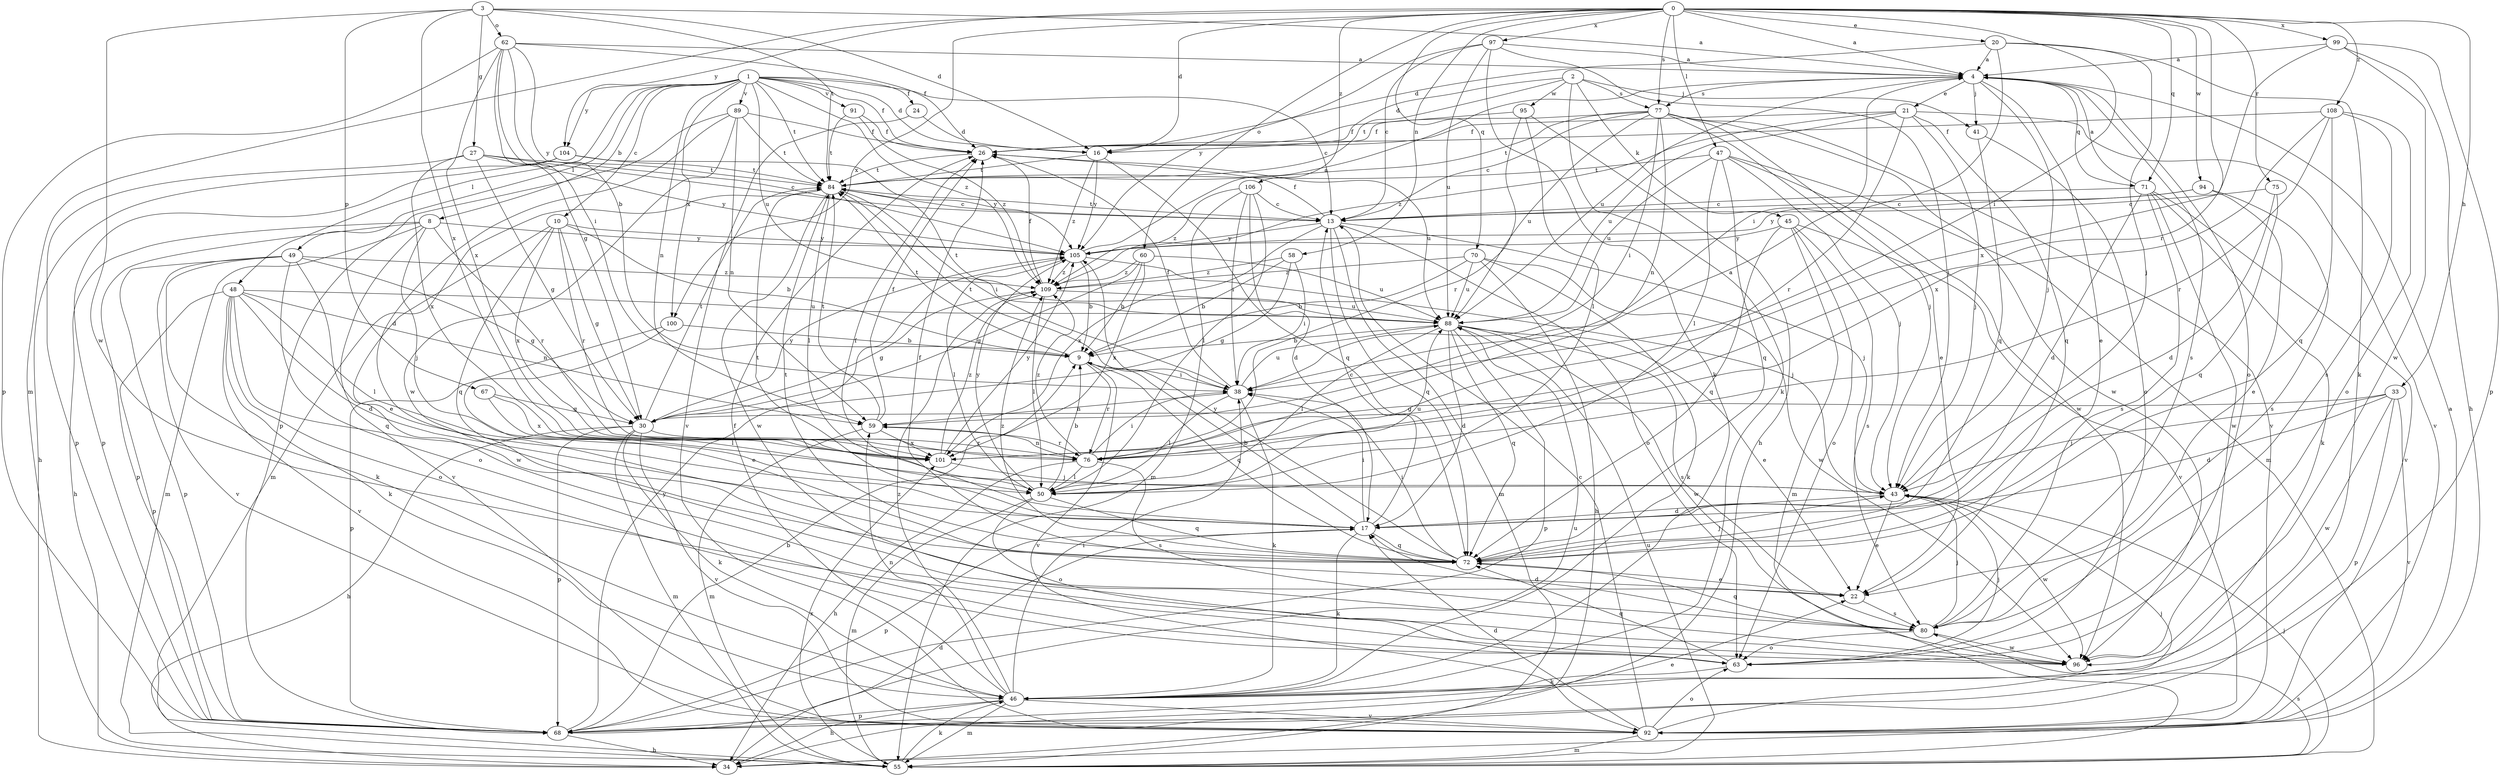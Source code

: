 strict digraph  {
0;
1;
2;
3;
4;
8;
9;
10;
13;
16;
17;
20;
21;
22;
24;
26;
27;
30;
33;
34;
38;
41;
43;
45;
46;
47;
48;
49;
50;
55;
58;
59;
60;
62;
63;
67;
68;
70;
71;
72;
75;
76;
77;
80;
84;
88;
89;
91;
92;
94;
95;
96;
97;
99;
100;
101;
104;
105;
106;
108;
109;
0 -> 4  [label=a];
0 -> 16  [label=d];
0 -> 20  [label=e];
0 -> 33  [label=h];
0 -> 38  [label=i];
0 -> 47  [label=l];
0 -> 55  [label=m];
0 -> 58  [label=n];
0 -> 60  [label=o];
0 -> 70  [label=q];
0 -> 71  [label=q];
0 -> 75  [label=r];
0 -> 76  [label=r];
0 -> 77  [label=s];
0 -> 94  [label=w];
0 -> 97  [label=x];
0 -> 99  [label=x];
0 -> 100  [label=x];
0 -> 104  [label=y];
0 -> 106  [label=z];
0 -> 108  [label=z];
1 -> 8  [label=b];
1 -> 10  [label=c];
1 -> 13  [label=c];
1 -> 16  [label=d];
1 -> 24  [label=f];
1 -> 26  [label=f];
1 -> 48  [label=l];
1 -> 49  [label=l];
1 -> 59  [label=n];
1 -> 84  [label=t];
1 -> 88  [label=u];
1 -> 89  [label=v];
1 -> 91  [label=v];
1 -> 100  [label=x];
1 -> 104  [label=y];
1 -> 109  [label=z];
2 -> 16  [label=d];
2 -> 41  [label=j];
2 -> 45  [label=k];
2 -> 46  [label=k];
2 -> 77  [label=s];
2 -> 84  [label=t];
2 -> 95  [label=w];
3 -> 4  [label=a];
3 -> 16  [label=d];
3 -> 27  [label=g];
3 -> 62  [label=o];
3 -> 67  [label=p];
3 -> 84  [label=t];
3 -> 96  [label=w];
3 -> 101  [label=x];
4 -> 21  [label=e];
4 -> 22  [label=e];
4 -> 41  [label=j];
4 -> 43  [label=j];
4 -> 63  [label=o];
4 -> 71  [label=q];
4 -> 77  [label=s];
4 -> 80  [label=s];
4 -> 88  [label=u];
8 -> 34  [label=h];
8 -> 43  [label=j];
8 -> 55  [label=m];
8 -> 68  [label=p];
8 -> 76  [label=r];
8 -> 92  [label=v];
8 -> 105  [label=y];
9 -> 38  [label=i];
9 -> 72  [label=q];
9 -> 76  [label=r];
9 -> 84  [label=t];
9 -> 92  [label=v];
10 -> 9  [label=b];
10 -> 22  [label=e];
10 -> 30  [label=g];
10 -> 72  [label=q];
10 -> 76  [label=r];
10 -> 101  [label=x];
10 -> 105  [label=y];
13 -> 26  [label=f];
13 -> 43  [label=j];
13 -> 55  [label=m];
13 -> 63  [label=o];
13 -> 72  [label=q];
13 -> 84  [label=t];
13 -> 101  [label=x];
13 -> 105  [label=y];
16 -> 72  [label=q];
16 -> 84  [label=t];
16 -> 105  [label=y];
16 -> 109  [label=z];
17 -> 9  [label=b];
17 -> 13  [label=c];
17 -> 26  [label=f];
17 -> 38  [label=i];
17 -> 46  [label=k];
17 -> 68  [label=p];
17 -> 72  [label=q];
17 -> 84  [label=t];
20 -> 4  [label=a];
20 -> 16  [label=d];
20 -> 38  [label=i];
20 -> 43  [label=j];
20 -> 46  [label=k];
21 -> 26  [label=f];
21 -> 43  [label=j];
21 -> 72  [label=q];
21 -> 76  [label=r];
21 -> 88  [label=u];
21 -> 92  [label=v];
21 -> 109  [label=z];
22 -> 80  [label=s];
24 -> 16  [label=d];
24 -> 92  [label=v];
26 -> 84  [label=t];
26 -> 88  [label=u];
27 -> 13  [label=c];
27 -> 30  [label=g];
27 -> 68  [label=p];
27 -> 84  [label=t];
27 -> 101  [label=x];
27 -> 105  [label=y];
30 -> 34  [label=h];
30 -> 46  [label=k];
30 -> 55  [label=m];
30 -> 68  [label=p];
30 -> 76  [label=r];
30 -> 84  [label=t];
30 -> 92  [label=v];
30 -> 105  [label=y];
33 -> 17  [label=d];
33 -> 30  [label=g];
33 -> 43  [label=j];
33 -> 68  [label=p];
33 -> 92  [label=v];
33 -> 96  [label=w];
34 -> 17  [label=d];
38 -> 26  [label=f];
38 -> 46  [label=k];
38 -> 50  [label=l];
38 -> 59  [label=n];
38 -> 84  [label=t];
38 -> 88  [label=u];
41 -> 63  [label=o];
41 -> 72  [label=q];
43 -> 17  [label=d];
43 -> 22  [label=e];
43 -> 96  [label=w];
45 -> 55  [label=m];
45 -> 63  [label=o];
45 -> 72  [label=q];
45 -> 80  [label=s];
45 -> 92  [label=v];
45 -> 105  [label=y];
46 -> 26  [label=f];
46 -> 34  [label=h];
46 -> 38  [label=i];
46 -> 55  [label=m];
46 -> 59  [label=n];
46 -> 68  [label=p];
46 -> 92  [label=v];
46 -> 109  [label=z];
47 -> 43  [label=j];
47 -> 50  [label=l];
47 -> 55  [label=m];
47 -> 72  [label=q];
47 -> 84  [label=t];
47 -> 88  [label=u];
47 -> 96  [label=w];
48 -> 17  [label=d];
48 -> 46  [label=k];
48 -> 50  [label=l];
48 -> 59  [label=n];
48 -> 63  [label=o];
48 -> 68  [label=p];
48 -> 72  [label=q];
48 -> 88  [label=u];
48 -> 92  [label=v];
49 -> 30  [label=g];
49 -> 46  [label=k];
49 -> 63  [label=o];
49 -> 68  [label=p];
49 -> 92  [label=v];
49 -> 96  [label=w];
49 -> 109  [label=z];
50 -> 9  [label=b];
50 -> 55  [label=m];
50 -> 63  [label=o];
50 -> 72  [label=q];
50 -> 88  [label=u];
50 -> 105  [label=y];
55 -> 43  [label=j];
55 -> 46  [label=k];
55 -> 80  [label=s];
55 -> 88  [label=u];
55 -> 101  [label=x];
58 -> 9  [label=b];
58 -> 30  [label=g];
58 -> 38  [label=i];
58 -> 109  [label=z];
59 -> 26  [label=f];
59 -> 55  [label=m];
59 -> 76  [label=r];
59 -> 84  [label=t];
59 -> 101  [label=x];
60 -> 9  [label=b];
60 -> 30  [label=g];
60 -> 88  [label=u];
60 -> 101  [label=x];
60 -> 109  [label=z];
62 -> 4  [label=a];
62 -> 9  [label=b];
62 -> 26  [label=f];
62 -> 30  [label=g];
62 -> 38  [label=i];
62 -> 68  [label=p];
62 -> 101  [label=x];
62 -> 105  [label=y];
63 -> 43  [label=j];
63 -> 46  [label=k];
63 -> 72  [label=q];
67 -> 30  [label=g];
67 -> 50  [label=l];
67 -> 101  [label=x];
68 -> 9  [label=b];
68 -> 22  [label=e];
68 -> 34  [label=h];
68 -> 88  [label=u];
68 -> 105  [label=y];
70 -> 9  [label=b];
70 -> 34  [label=h];
70 -> 46  [label=k];
70 -> 88  [label=u];
70 -> 96  [label=w];
70 -> 109  [label=z];
71 -> 4  [label=a];
71 -> 13  [label=c];
71 -> 17  [label=d];
71 -> 46  [label=k];
71 -> 80  [label=s];
71 -> 92  [label=v];
71 -> 96  [label=w];
72 -> 22  [label=e];
72 -> 26  [label=f];
72 -> 38  [label=i];
72 -> 43  [label=j];
72 -> 84  [label=t];
72 -> 105  [label=y];
72 -> 109  [label=z];
75 -> 13  [label=c];
75 -> 17  [label=d];
75 -> 72  [label=q];
76 -> 4  [label=a];
76 -> 34  [label=h];
76 -> 38  [label=i];
76 -> 50  [label=l];
76 -> 59  [label=n];
76 -> 80  [label=s];
76 -> 109  [label=z];
77 -> 13  [label=c];
77 -> 22  [label=e];
77 -> 26  [label=f];
77 -> 38  [label=i];
77 -> 43  [label=j];
77 -> 59  [label=n];
77 -> 84  [label=t];
77 -> 88  [label=u];
77 -> 92  [label=v];
77 -> 96  [label=w];
80 -> 17  [label=d];
80 -> 43  [label=j];
80 -> 63  [label=o];
80 -> 72  [label=q];
80 -> 96  [label=w];
84 -> 13  [label=c];
84 -> 38  [label=i];
84 -> 50  [label=l];
84 -> 55  [label=m];
84 -> 96  [label=w];
88 -> 9  [label=b];
88 -> 17  [label=d];
88 -> 22  [label=e];
88 -> 50  [label=l];
88 -> 68  [label=p];
88 -> 72  [label=q];
88 -> 80  [label=s];
88 -> 84  [label=t];
88 -> 96  [label=w];
89 -> 17  [label=d];
89 -> 26  [label=f];
89 -> 59  [label=n];
89 -> 68  [label=p];
89 -> 84  [label=t];
89 -> 96  [label=w];
91 -> 26  [label=f];
91 -> 84  [label=t];
91 -> 109  [label=z];
92 -> 4  [label=a];
92 -> 13  [label=c];
92 -> 17  [label=d];
92 -> 43  [label=j];
92 -> 55  [label=m];
92 -> 63  [label=o];
94 -> 13  [label=c];
94 -> 22  [label=e];
94 -> 80  [label=s];
94 -> 105  [label=y];
95 -> 26  [label=f];
95 -> 34  [label=h];
95 -> 50  [label=l];
95 -> 76  [label=r];
97 -> 4  [label=a];
97 -> 13  [label=c];
97 -> 43  [label=j];
97 -> 46  [label=k];
97 -> 88  [label=u];
97 -> 105  [label=y];
99 -> 4  [label=a];
99 -> 34  [label=h];
99 -> 68  [label=p];
99 -> 96  [label=w];
99 -> 101  [label=x];
100 -> 9  [label=b];
100 -> 22  [label=e];
100 -> 68  [label=p];
101 -> 43  [label=j];
101 -> 105  [label=y];
101 -> 109  [label=z];
104 -> 34  [label=h];
104 -> 68  [label=p];
104 -> 84  [label=t];
104 -> 105  [label=y];
105 -> 4  [label=a];
105 -> 9  [label=b];
105 -> 43  [label=j];
105 -> 50  [label=l];
105 -> 109  [label=z];
106 -> 13  [label=c];
106 -> 17  [label=d];
106 -> 38  [label=i];
106 -> 50  [label=l];
106 -> 55  [label=m];
106 -> 109  [label=z];
108 -> 26  [label=f];
108 -> 63  [label=o];
108 -> 72  [label=q];
108 -> 76  [label=r];
108 -> 80  [label=s];
108 -> 101  [label=x];
109 -> 26  [label=f];
109 -> 30  [label=g];
109 -> 50  [label=l];
109 -> 88  [label=u];
}
